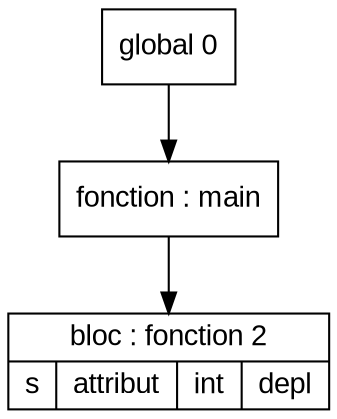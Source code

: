 digraph "tds"{

	node [fontname="Arial"];

	N2 [shape=record label="{ bloc : fonction  2
	| { s | attribut | int | depl }
	}"];

	N1 [shape=record label="{ fonction : main
	}"];

	N0 [shape=record label="{ global 0
	}"];


	N0 -> N1; 
	N1 -> N2; 
}
